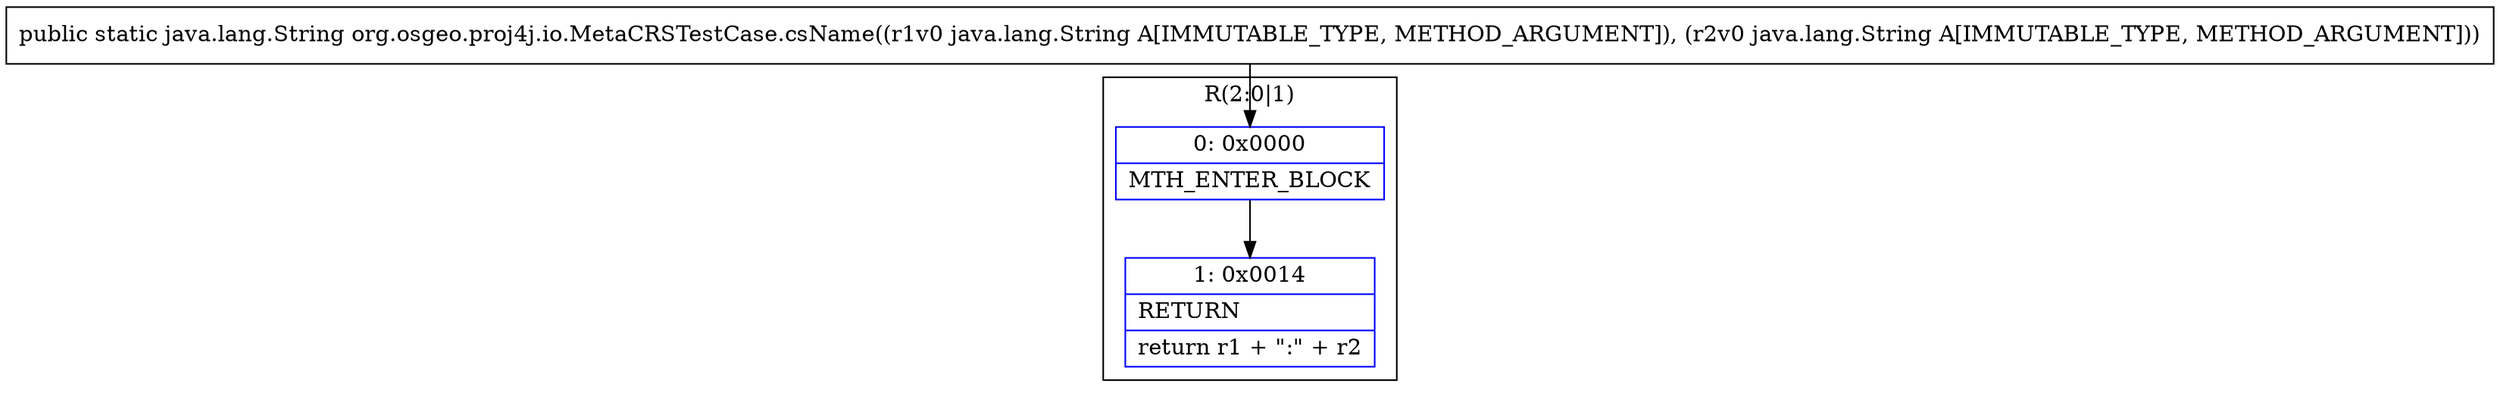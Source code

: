 digraph "CFG fororg.osgeo.proj4j.io.MetaCRSTestCase.csName(Ljava\/lang\/String;Ljava\/lang\/String;)Ljava\/lang\/String;" {
subgraph cluster_Region_137612043 {
label = "R(2:0|1)";
node [shape=record,color=blue];
Node_0 [shape=record,label="{0\:\ 0x0000|MTH_ENTER_BLOCK\l}"];
Node_1 [shape=record,label="{1\:\ 0x0014|RETURN\l|return r1 + \":\" + r2\l}"];
}
MethodNode[shape=record,label="{public static java.lang.String org.osgeo.proj4j.io.MetaCRSTestCase.csName((r1v0 java.lang.String A[IMMUTABLE_TYPE, METHOD_ARGUMENT]), (r2v0 java.lang.String A[IMMUTABLE_TYPE, METHOD_ARGUMENT])) }"];
MethodNode -> Node_0;
Node_0 -> Node_1;
}

